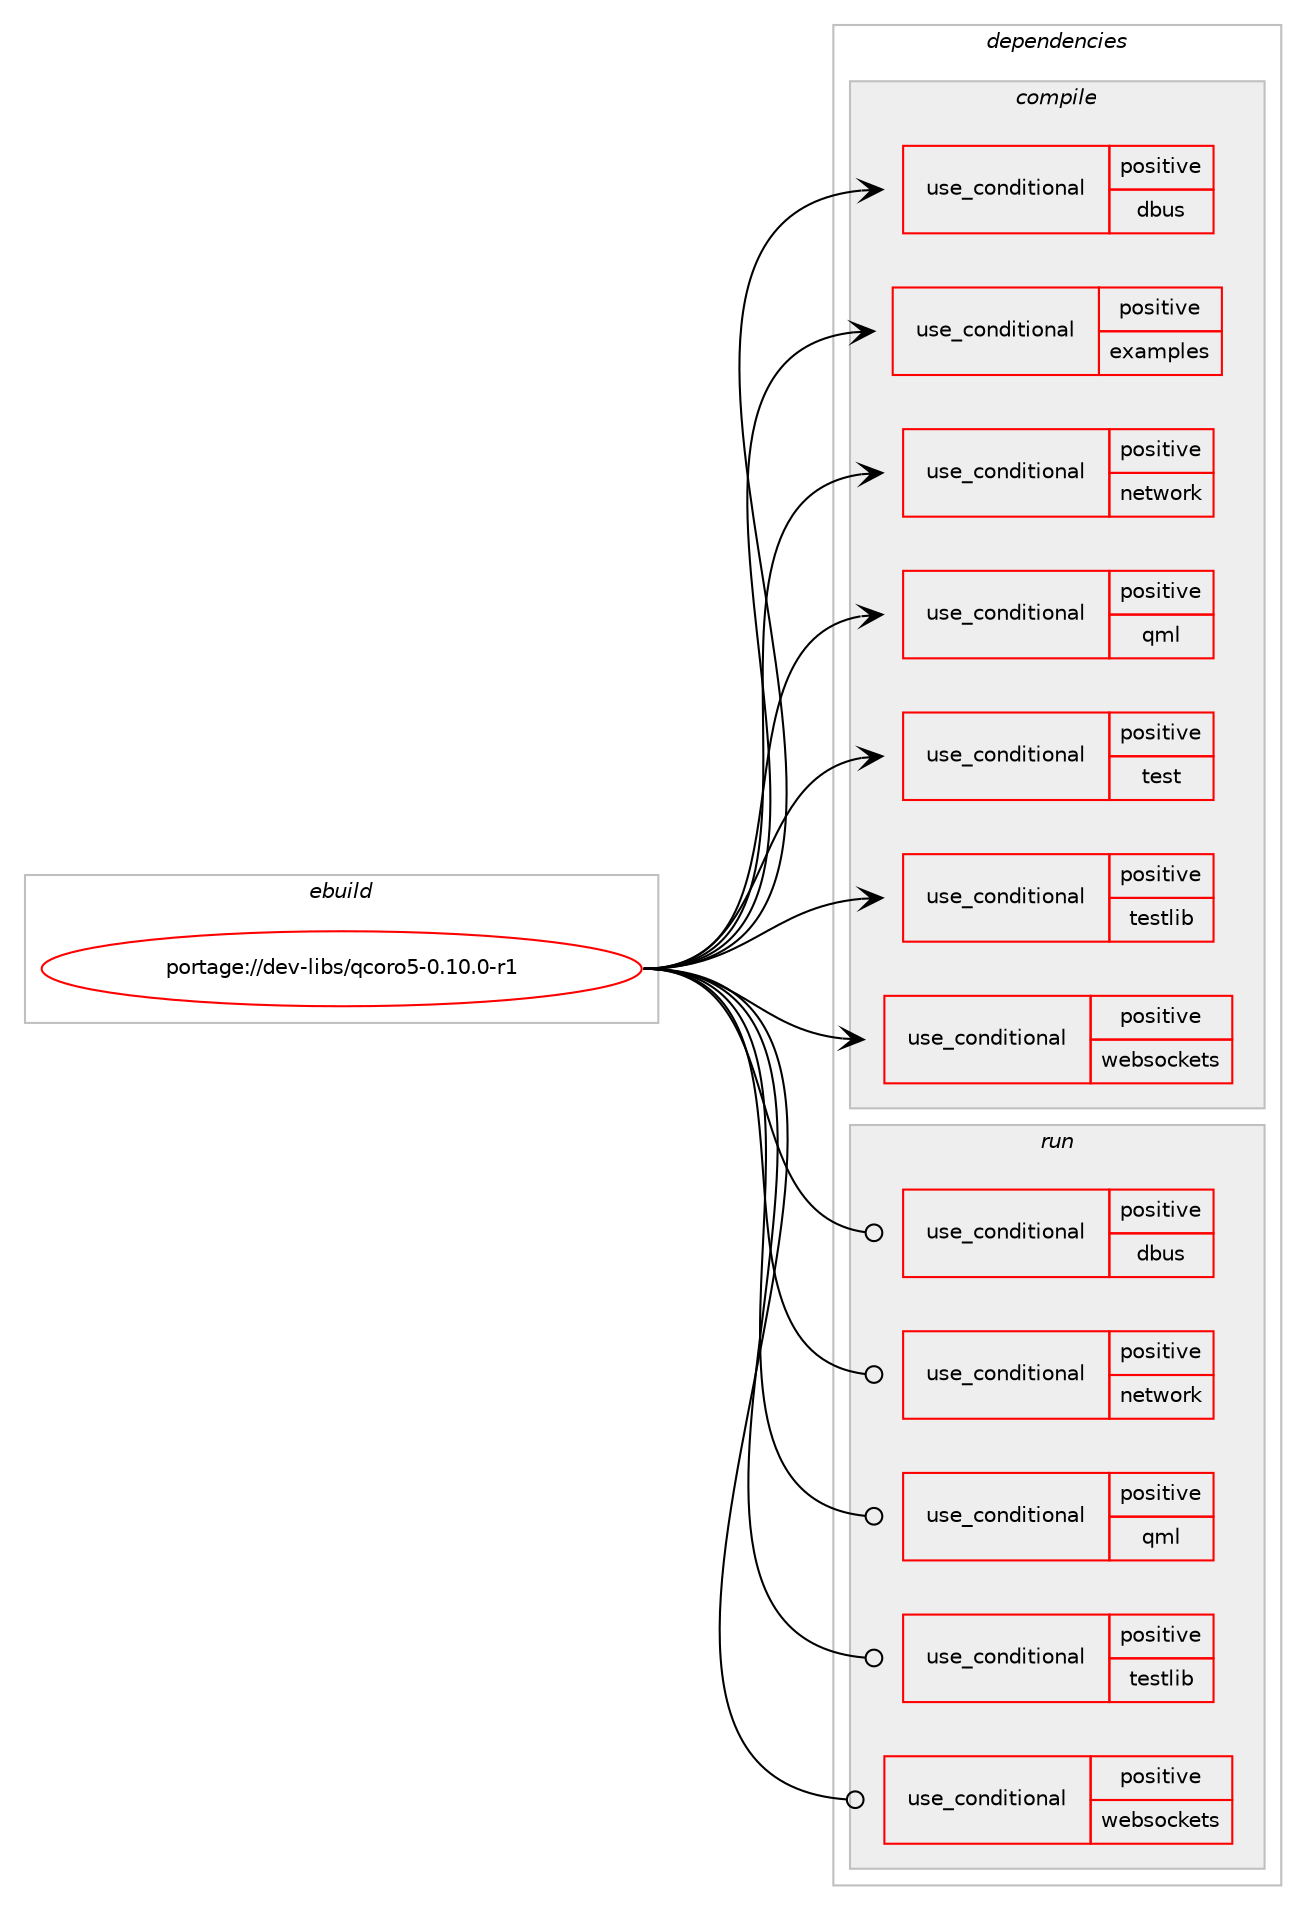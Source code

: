 digraph prolog {

# *************
# Graph options
# *************

newrank=true;
concentrate=true;
compound=true;
graph [rankdir=LR,fontname=Helvetica,fontsize=10,ranksep=1.5];#, ranksep=2.5, nodesep=0.2];
edge  [arrowhead=vee];
node  [fontname=Helvetica,fontsize=10];

# **********
# The ebuild
# **********

subgraph cluster_leftcol {
color=gray;
rank=same;
label=<<i>ebuild</i>>;
id [label="portage://dev-libs/qcoro5-0.10.0-r1", color=red, width=4, href="../dev-libs/qcoro5-0.10.0-r1.svg"];
}

# ****************
# The dependencies
# ****************

subgraph cluster_midcol {
color=gray;
label=<<i>dependencies</i>>;
subgraph cluster_compile {
fillcolor="#eeeeee";
style=filled;
label=<<i>compile</i>>;
subgraph cond27188 {
dependency57400 [label=<<TABLE BORDER="0" CELLBORDER="1" CELLSPACING="0" CELLPADDING="4"><TR><TD ROWSPAN="3" CELLPADDING="10">use_conditional</TD></TR><TR><TD>positive</TD></TR><TR><TD>dbus</TD></TR></TABLE>>, shape=none, color=red];
# *** BEGIN UNKNOWN DEPENDENCY TYPE (TODO) ***
# dependency57400 -> package_dependency(portage://dev-libs/qcoro5-0.10.0-r1,install,no,dev-qt,qtdbus,none,[,,],[slot(5)],[])
# *** END UNKNOWN DEPENDENCY TYPE (TODO) ***

}
id:e -> dependency57400:w [weight=20,style="solid",arrowhead="vee"];
subgraph cond27189 {
dependency57401 [label=<<TABLE BORDER="0" CELLBORDER="1" CELLSPACING="0" CELLPADDING="4"><TR><TD ROWSPAN="3" CELLPADDING="10">use_conditional</TD></TR><TR><TD>positive</TD></TR><TR><TD>examples</TD></TR></TABLE>>, shape=none, color=red];
# *** BEGIN UNKNOWN DEPENDENCY TYPE (TODO) ***
# dependency57401 -> package_dependency(portage://dev-libs/qcoro5-0.10.0-r1,install,no,dev-qt,qtconcurrent,none,[,,],[slot(5)],[])
# *** END UNKNOWN DEPENDENCY TYPE (TODO) ***

# *** BEGIN UNKNOWN DEPENDENCY TYPE (TODO) ***
# dependency57401 -> package_dependency(portage://dev-libs/qcoro5-0.10.0-r1,install,no,dev-qt,qtnetwork,none,[,,],[slot(5)],[])
# *** END UNKNOWN DEPENDENCY TYPE (TODO) ***

# *** BEGIN UNKNOWN DEPENDENCY TYPE (TODO) ***
# dependency57401 -> package_dependency(portage://dev-libs/qcoro5-0.10.0-r1,install,no,dev-qt,qtwidgets,none,[,,],[slot(5)],[])
# *** END UNKNOWN DEPENDENCY TYPE (TODO) ***

}
id:e -> dependency57401:w [weight=20,style="solid",arrowhead="vee"];
subgraph cond27190 {
dependency57402 [label=<<TABLE BORDER="0" CELLBORDER="1" CELLSPACING="0" CELLPADDING="4"><TR><TD ROWSPAN="3" CELLPADDING="10">use_conditional</TD></TR><TR><TD>positive</TD></TR><TR><TD>network</TD></TR></TABLE>>, shape=none, color=red];
# *** BEGIN UNKNOWN DEPENDENCY TYPE (TODO) ***
# dependency57402 -> package_dependency(portage://dev-libs/qcoro5-0.10.0-r1,install,no,dev-qt,qtnetwork,none,[,,],[slot(5)],[])
# *** END UNKNOWN DEPENDENCY TYPE (TODO) ***

}
id:e -> dependency57402:w [weight=20,style="solid",arrowhead="vee"];
subgraph cond27191 {
dependency57403 [label=<<TABLE BORDER="0" CELLBORDER="1" CELLSPACING="0" CELLPADDING="4"><TR><TD ROWSPAN="3" CELLPADDING="10">use_conditional</TD></TR><TR><TD>positive</TD></TR><TR><TD>qml</TD></TR></TABLE>>, shape=none, color=red];
# *** BEGIN UNKNOWN DEPENDENCY TYPE (TODO) ***
# dependency57403 -> package_dependency(portage://dev-libs/qcoro5-0.10.0-r1,install,no,dev-qt,qtdeclarative,none,[,,],[slot(5),equal],[])
# *** END UNKNOWN DEPENDENCY TYPE (TODO) ***

# *** BEGIN UNKNOWN DEPENDENCY TYPE (TODO) ***
# dependency57403 -> package_dependency(portage://dev-libs/qcoro5-0.10.0-r1,install,no,dev-qt,qtgui,none,[,,],[slot(5)],[])
# *** END UNKNOWN DEPENDENCY TYPE (TODO) ***

}
id:e -> dependency57403:w [weight=20,style="solid",arrowhead="vee"];
subgraph cond27192 {
dependency57404 [label=<<TABLE BORDER="0" CELLBORDER="1" CELLSPACING="0" CELLPADDING="4"><TR><TD ROWSPAN="3" CELLPADDING="10">use_conditional</TD></TR><TR><TD>positive</TD></TR><TR><TD>test</TD></TR></TABLE>>, shape=none, color=red];
# *** BEGIN UNKNOWN DEPENDENCY TYPE (TODO) ***
# dependency57404 -> package_dependency(portage://dev-libs/qcoro5-0.10.0-r1,install,no,dev-qt,qtconcurrent,none,[,,],[slot(5)],[])
# *** END UNKNOWN DEPENDENCY TYPE (TODO) ***

# *** BEGIN UNKNOWN DEPENDENCY TYPE (TODO) ***
# dependency57404 -> package_dependency(portage://dev-libs/qcoro5-0.10.0-r1,install,no,dev-qt,qttest,none,[,,],[slot(5)],[])
# *** END UNKNOWN DEPENDENCY TYPE (TODO) ***

}
id:e -> dependency57404:w [weight=20,style="solid",arrowhead="vee"];
subgraph cond27193 {
dependency57405 [label=<<TABLE BORDER="0" CELLBORDER="1" CELLSPACING="0" CELLPADDING="4"><TR><TD ROWSPAN="3" CELLPADDING="10">use_conditional</TD></TR><TR><TD>positive</TD></TR><TR><TD>testlib</TD></TR></TABLE>>, shape=none, color=red];
# *** BEGIN UNKNOWN DEPENDENCY TYPE (TODO) ***
# dependency57405 -> package_dependency(portage://dev-libs/qcoro5-0.10.0-r1,install,no,dev-qt,qttest,none,[,,],[slot(5)],[])
# *** END UNKNOWN DEPENDENCY TYPE (TODO) ***

}
id:e -> dependency57405:w [weight=20,style="solid",arrowhead="vee"];
subgraph cond27194 {
dependency57406 [label=<<TABLE BORDER="0" CELLBORDER="1" CELLSPACING="0" CELLPADDING="4"><TR><TD ROWSPAN="3" CELLPADDING="10">use_conditional</TD></TR><TR><TD>positive</TD></TR><TR><TD>websockets</TD></TR></TABLE>>, shape=none, color=red];
# *** BEGIN UNKNOWN DEPENDENCY TYPE (TODO) ***
# dependency57406 -> package_dependency(portage://dev-libs/qcoro5-0.10.0-r1,install,no,dev-qt,qtwebsockets,none,[,,],[slot(5)],[])
# *** END UNKNOWN DEPENDENCY TYPE (TODO) ***

}
id:e -> dependency57406:w [weight=20,style="solid",arrowhead="vee"];
# *** BEGIN UNKNOWN DEPENDENCY TYPE (TODO) ***
# id -> package_dependency(portage://dev-libs/qcoro5-0.10.0-r1,install,no,dev-qt,qtcore,none,[,,],[slot(5)],[])
# *** END UNKNOWN DEPENDENCY TYPE (TODO) ***

}
subgraph cluster_compileandrun {
fillcolor="#eeeeee";
style=filled;
label=<<i>compile and run</i>>;
}
subgraph cluster_run {
fillcolor="#eeeeee";
style=filled;
label=<<i>run</i>>;
subgraph cond27195 {
dependency57407 [label=<<TABLE BORDER="0" CELLBORDER="1" CELLSPACING="0" CELLPADDING="4"><TR><TD ROWSPAN="3" CELLPADDING="10">use_conditional</TD></TR><TR><TD>positive</TD></TR><TR><TD>dbus</TD></TR></TABLE>>, shape=none, color=red];
# *** BEGIN UNKNOWN DEPENDENCY TYPE (TODO) ***
# dependency57407 -> package_dependency(portage://dev-libs/qcoro5-0.10.0-r1,run,no,dev-qt,qtdbus,none,[,,],[slot(5)],[])
# *** END UNKNOWN DEPENDENCY TYPE (TODO) ***

}
id:e -> dependency57407:w [weight=20,style="solid",arrowhead="odot"];
subgraph cond27196 {
dependency57408 [label=<<TABLE BORDER="0" CELLBORDER="1" CELLSPACING="0" CELLPADDING="4"><TR><TD ROWSPAN="3" CELLPADDING="10">use_conditional</TD></TR><TR><TD>positive</TD></TR><TR><TD>network</TD></TR></TABLE>>, shape=none, color=red];
# *** BEGIN UNKNOWN DEPENDENCY TYPE (TODO) ***
# dependency57408 -> package_dependency(portage://dev-libs/qcoro5-0.10.0-r1,run,no,dev-qt,qtnetwork,none,[,,],[slot(5)],[])
# *** END UNKNOWN DEPENDENCY TYPE (TODO) ***

}
id:e -> dependency57408:w [weight=20,style="solid",arrowhead="odot"];
subgraph cond27197 {
dependency57409 [label=<<TABLE BORDER="0" CELLBORDER="1" CELLSPACING="0" CELLPADDING="4"><TR><TD ROWSPAN="3" CELLPADDING="10">use_conditional</TD></TR><TR><TD>positive</TD></TR><TR><TD>qml</TD></TR></TABLE>>, shape=none, color=red];
# *** BEGIN UNKNOWN DEPENDENCY TYPE (TODO) ***
# dependency57409 -> package_dependency(portage://dev-libs/qcoro5-0.10.0-r1,run,no,dev-qt,qtdeclarative,none,[,,],[slot(5),equal],[])
# *** END UNKNOWN DEPENDENCY TYPE (TODO) ***

# *** BEGIN UNKNOWN DEPENDENCY TYPE (TODO) ***
# dependency57409 -> package_dependency(portage://dev-libs/qcoro5-0.10.0-r1,run,no,dev-qt,qtgui,none,[,,],[slot(5)],[])
# *** END UNKNOWN DEPENDENCY TYPE (TODO) ***

}
id:e -> dependency57409:w [weight=20,style="solid",arrowhead="odot"];
subgraph cond27198 {
dependency57410 [label=<<TABLE BORDER="0" CELLBORDER="1" CELLSPACING="0" CELLPADDING="4"><TR><TD ROWSPAN="3" CELLPADDING="10">use_conditional</TD></TR><TR><TD>positive</TD></TR><TR><TD>testlib</TD></TR></TABLE>>, shape=none, color=red];
# *** BEGIN UNKNOWN DEPENDENCY TYPE (TODO) ***
# dependency57410 -> package_dependency(portage://dev-libs/qcoro5-0.10.0-r1,run,no,dev-qt,qttest,none,[,,],[slot(5)],[])
# *** END UNKNOWN DEPENDENCY TYPE (TODO) ***

}
id:e -> dependency57410:w [weight=20,style="solid",arrowhead="odot"];
subgraph cond27199 {
dependency57411 [label=<<TABLE BORDER="0" CELLBORDER="1" CELLSPACING="0" CELLPADDING="4"><TR><TD ROWSPAN="3" CELLPADDING="10">use_conditional</TD></TR><TR><TD>positive</TD></TR><TR><TD>websockets</TD></TR></TABLE>>, shape=none, color=red];
# *** BEGIN UNKNOWN DEPENDENCY TYPE (TODO) ***
# dependency57411 -> package_dependency(portage://dev-libs/qcoro5-0.10.0-r1,run,no,dev-qt,qtwebsockets,none,[,,],[slot(5)],[])
# *** END UNKNOWN DEPENDENCY TYPE (TODO) ***

}
id:e -> dependency57411:w [weight=20,style="solid",arrowhead="odot"];
# *** BEGIN UNKNOWN DEPENDENCY TYPE (TODO) ***
# id -> package_dependency(portage://dev-libs/qcoro5-0.10.0-r1,run,no,dev-qt,qtcore,none,[,,],[slot(5)],[])
# *** END UNKNOWN DEPENDENCY TYPE (TODO) ***

}
}

# **************
# The candidates
# **************

subgraph cluster_choices {
rank=same;
color=gray;
label=<<i>candidates</i>>;

}

}
